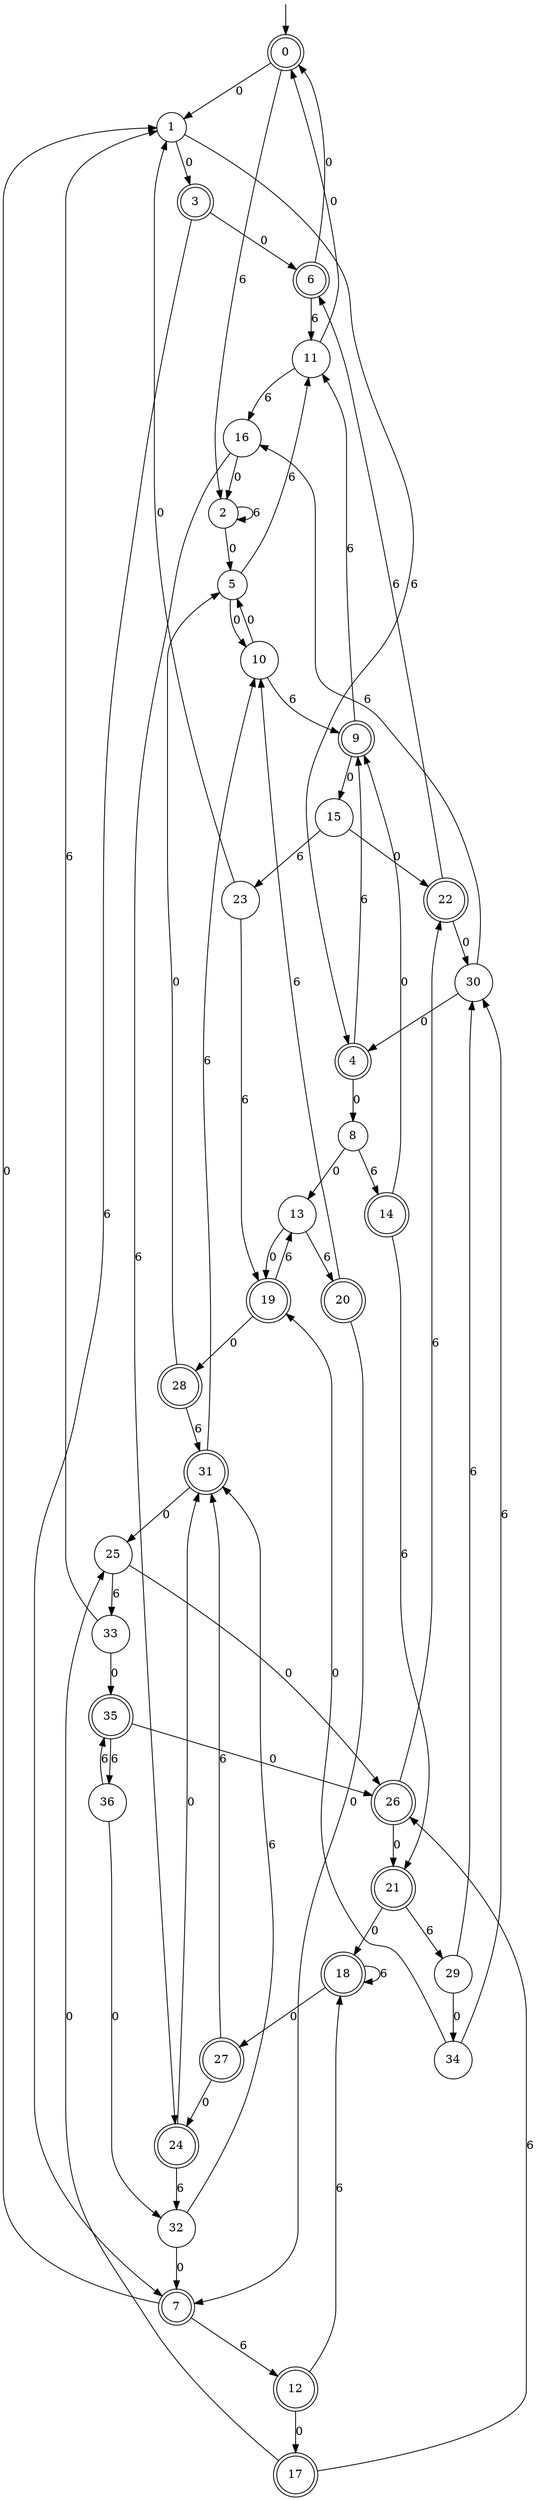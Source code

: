 digraph g {

	s0 [shape="doublecircle" label="0"];
	s1 [shape="circle" label="1"];
	s2 [shape="circle" label="2"];
	s3 [shape="doublecircle" label="3"];
	s4 [shape="doublecircle" label="4"];
	s5 [shape="circle" label="5"];
	s6 [shape="doublecircle" label="6"];
	s7 [shape="doublecircle" label="7"];
	s8 [shape="circle" label="8"];
	s9 [shape="doublecircle" label="9"];
	s10 [shape="circle" label="10"];
	s11 [shape="circle" label="11"];
	s12 [shape="doublecircle" label="12"];
	s13 [shape="circle" label="13"];
	s14 [shape="doublecircle" label="14"];
	s15 [shape="circle" label="15"];
	s16 [shape="circle" label="16"];
	s17 [shape="doublecircle" label="17"];
	s18 [shape="doublecircle" label="18"];
	s19 [shape="doublecircle" label="19"];
	s20 [shape="doublecircle" label="20"];
	s21 [shape="doublecircle" label="21"];
	s22 [shape="doublecircle" label="22"];
	s23 [shape="circle" label="23"];
	s24 [shape="doublecircle" label="24"];
	s25 [shape="circle" label="25"];
	s26 [shape="doublecircle" label="26"];
	s27 [shape="doublecircle" label="27"];
	s28 [shape="doublecircle" label="28"];
	s29 [shape="circle" label="29"];
	s30 [shape="circle" label="30"];
	s31 [shape="doublecircle" label="31"];
	s32 [shape="circle" label="32"];
	s33 [shape="circle" label="33"];
	s34 [shape="circle" label="34"];
	s35 [shape="doublecircle" label="35"];
	s36 [shape="circle" label="36"];
	s0 -> s1 [label="0"];
	s0 -> s2 [label="6"];
	s1 -> s3 [label="0"];
	s1 -> s4 [label="6"];
	s2 -> s5 [label="0"];
	s2 -> s2 [label="6"];
	s3 -> s6 [label="0"];
	s3 -> s7 [label="6"];
	s4 -> s8 [label="0"];
	s4 -> s9 [label="6"];
	s5 -> s10 [label="0"];
	s5 -> s11 [label="6"];
	s6 -> s0 [label="0"];
	s6 -> s11 [label="6"];
	s7 -> s1 [label="0"];
	s7 -> s12 [label="6"];
	s8 -> s13 [label="0"];
	s8 -> s14 [label="6"];
	s9 -> s15 [label="0"];
	s9 -> s11 [label="6"];
	s10 -> s5 [label="0"];
	s10 -> s9 [label="6"];
	s11 -> s0 [label="0"];
	s11 -> s16 [label="6"];
	s12 -> s17 [label="0"];
	s12 -> s18 [label="6"];
	s13 -> s19 [label="0"];
	s13 -> s20 [label="6"];
	s14 -> s9 [label="0"];
	s14 -> s21 [label="6"];
	s15 -> s22 [label="0"];
	s15 -> s23 [label="6"];
	s16 -> s2 [label="0"];
	s16 -> s24 [label="6"];
	s17 -> s25 [label="0"];
	s17 -> s26 [label="6"];
	s18 -> s27 [label="0"];
	s18 -> s18 [label="6"];
	s19 -> s28 [label="0"];
	s19 -> s13 [label="6"];
	s20 -> s7 [label="0"];
	s20 -> s10 [label="6"];
	s21 -> s18 [label="0"];
	s21 -> s29 [label="6"];
	s22 -> s30 [label="0"];
	s22 -> s6 [label="6"];
	s23 -> s1 [label="0"];
	s23 -> s19 [label="6"];
	s24 -> s31 [label="0"];
	s24 -> s32 [label="6"];
	s25 -> s26 [label="0"];
	s25 -> s33 [label="6"];
	s26 -> s21 [label="0"];
	s26 -> s22 [label="6"];
	s27 -> s24 [label="0"];
	s27 -> s31 [label="6"];
	s28 -> s5 [label="0"];
	s28 -> s31 [label="6"];
	s29 -> s34 [label="0"];
	s29 -> s30 [label="6"];
	s30 -> s4 [label="0"];
	s30 -> s16 [label="6"];
	s31 -> s25 [label="0"];
	s31 -> s10 [label="6"];
	s32 -> s7 [label="0"];
	s32 -> s31 [label="6"];
	s33 -> s35 [label="0"];
	s33 -> s1 [label="6"];
	s34 -> s19 [label="0"];
	s34 -> s30 [label="6"];
	s35 -> s26 [label="0"];
	s35 -> s36 [label="6"];
	s36 -> s32 [label="0"];
	s36 -> s35 [label="6"];

__start0 [label="" shape="none" width="0" height="0"];
__start0 -> s0;

}

